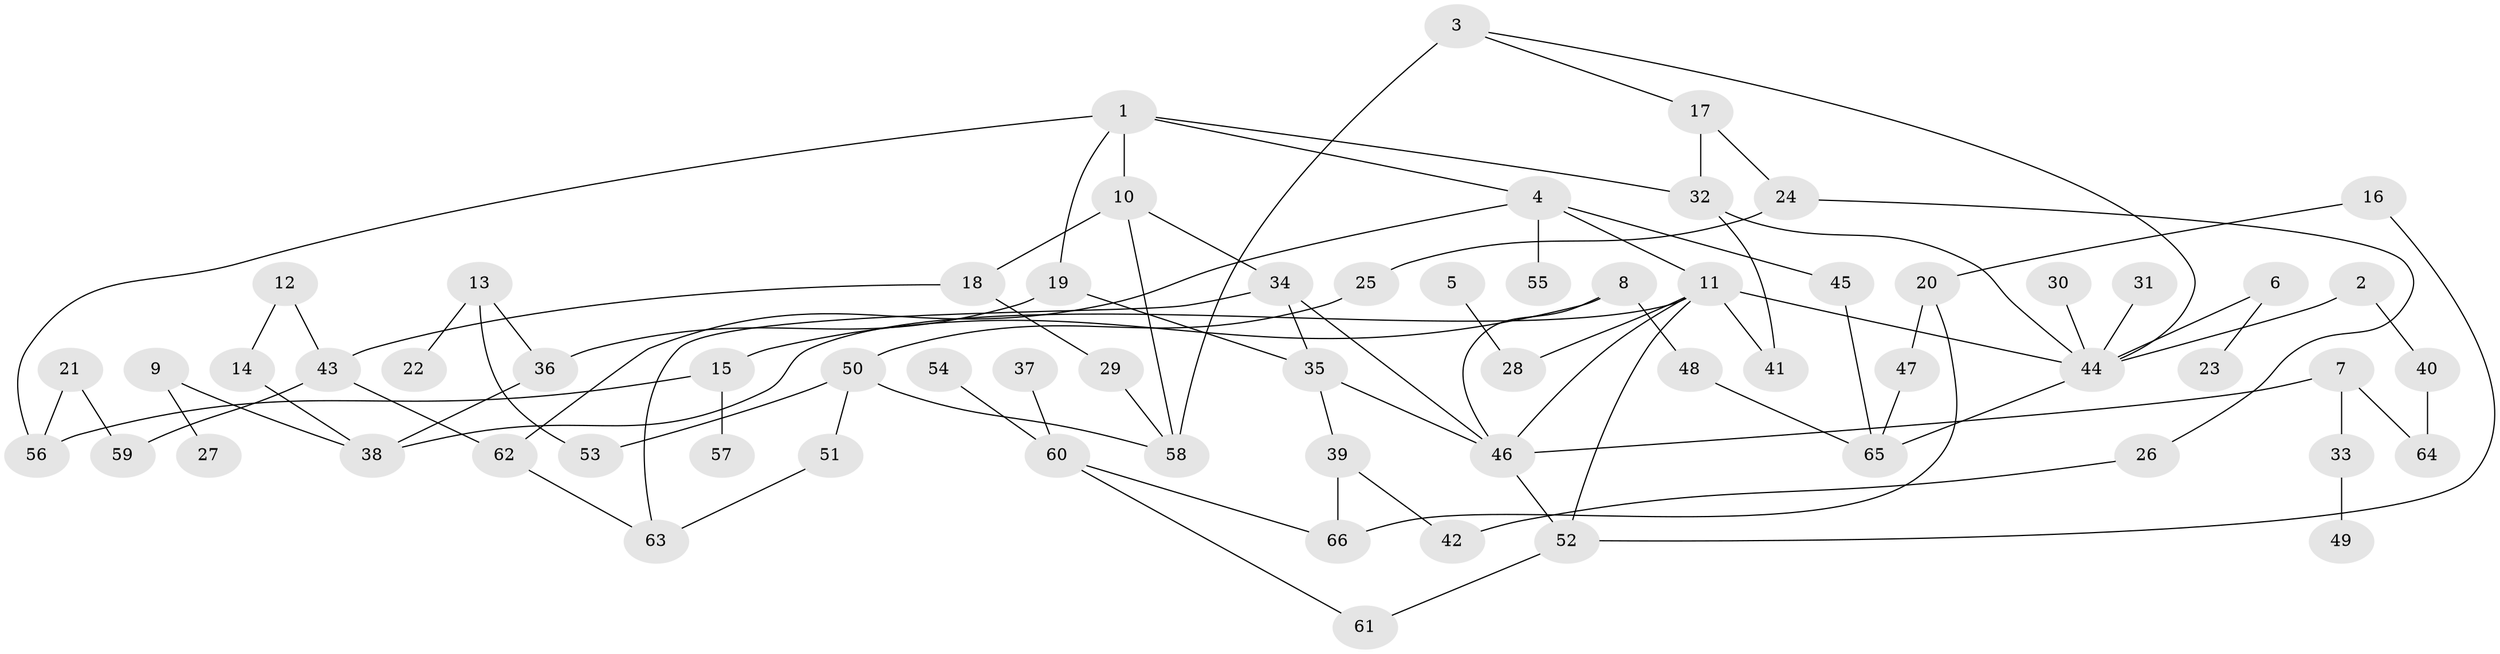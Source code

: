 // original degree distribution, {4: 0.12878787878787878, 8: 0.007575757575757576, 7: 0.007575757575757576, 3: 0.21212121212121213, 5: 0.03787878787878788, 1: 0.30303030303030304, 2: 0.29545454545454547, 6: 0.007575757575757576}
// Generated by graph-tools (version 1.1) at 2025/01/03/09/25 03:01:06]
// undirected, 66 vertices, 90 edges
graph export_dot {
graph [start="1"]
  node [color=gray90,style=filled];
  1;
  2;
  3;
  4;
  5;
  6;
  7;
  8;
  9;
  10;
  11;
  12;
  13;
  14;
  15;
  16;
  17;
  18;
  19;
  20;
  21;
  22;
  23;
  24;
  25;
  26;
  27;
  28;
  29;
  30;
  31;
  32;
  33;
  34;
  35;
  36;
  37;
  38;
  39;
  40;
  41;
  42;
  43;
  44;
  45;
  46;
  47;
  48;
  49;
  50;
  51;
  52;
  53;
  54;
  55;
  56;
  57;
  58;
  59;
  60;
  61;
  62;
  63;
  64;
  65;
  66;
  1 -- 4 [weight=1.0];
  1 -- 10 [weight=1.0];
  1 -- 19 [weight=1.0];
  1 -- 32 [weight=1.0];
  1 -- 56 [weight=1.0];
  2 -- 40 [weight=1.0];
  2 -- 44 [weight=1.0];
  3 -- 17 [weight=1.0];
  3 -- 44 [weight=1.0];
  3 -- 58 [weight=2.0];
  4 -- 11 [weight=1.0];
  4 -- 45 [weight=1.0];
  4 -- 55 [weight=1.0];
  4 -- 62 [weight=1.0];
  5 -- 28 [weight=1.0];
  6 -- 23 [weight=1.0];
  6 -- 44 [weight=1.0];
  7 -- 33 [weight=1.0];
  7 -- 46 [weight=1.0];
  7 -- 64 [weight=1.0];
  8 -- 15 [weight=1.0];
  8 -- 46 [weight=1.0];
  8 -- 48 [weight=1.0];
  9 -- 27 [weight=1.0];
  9 -- 38 [weight=1.0];
  10 -- 18 [weight=1.0];
  10 -- 34 [weight=1.0];
  10 -- 58 [weight=1.0];
  11 -- 28 [weight=1.0];
  11 -- 38 [weight=1.0];
  11 -- 41 [weight=1.0];
  11 -- 44 [weight=1.0];
  11 -- 46 [weight=1.0];
  11 -- 52 [weight=1.0];
  12 -- 14 [weight=1.0];
  12 -- 43 [weight=1.0];
  13 -- 22 [weight=1.0];
  13 -- 36 [weight=1.0];
  13 -- 53 [weight=1.0];
  14 -- 38 [weight=1.0];
  15 -- 56 [weight=1.0];
  15 -- 57 [weight=1.0];
  16 -- 20 [weight=1.0];
  16 -- 52 [weight=1.0];
  17 -- 24 [weight=1.0];
  17 -- 32 [weight=1.0];
  18 -- 29 [weight=1.0];
  18 -- 43 [weight=1.0];
  19 -- 35 [weight=1.0];
  19 -- 36 [weight=1.0];
  20 -- 47 [weight=1.0];
  20 -- 66 [weight=1.0];
  21 -- 56 [weight=1.0];
  21 -- 59 [weight=1.0];
  24 -- 25 [weight=1.0];
  24 -- 26 [weight=1.0];
  25 -- 50 [weight=1.0];
  26 -- 42 [weight=1.0];
  29 -- 58 [weight=1.0];
  30 -- 44 [weight=1.0];
  31 -- 44 [weight=1.0];
  32 -- 41 [weight=1.0];
  32 -- 44 [weight=1.0];
  33 -- 49 [weight=1.0];
  34 -- 35 [weight=1.0];
  34 -- 46 [weight=1.0];
  34 -- 63 [weight=1.0];
  35 -- 39 [weight=1.0];
  35 -- 46 [weight=1.0];
  36 -- 38 [weight=1.0];
  37 -- 60 [weight=1.0];
  39 -- 42 [weight=1.0];
  39 -- 66 [weight=1.0];
  40 -- 64 [weight=1.0];
  43 -- 59 [weight=1.0];
  43 -- 62 [weight=1.0];
  44 -- 65 [weight=1.0];
  45 -- 65 [weight=1.0];
  46 -- 52 [weight=1.0];
  47 -- 65 [weight=1.0];
  48 -- 65 [weight=1.0];
  50 -- 51 [weight=1.0];
  50 -- 53 [weight=1.0];
  50 -- 58 [weight=1.0];
  51 -- 63 [weight=1.0];
  52 -- 61 [weight=1.0];
  54 -- 60 [weight=1.0];
  60 -- 61 [weight=1.0];
  60 -- 66 [weight=1.0];
  62 -- 63 [weight=1.0];
}
